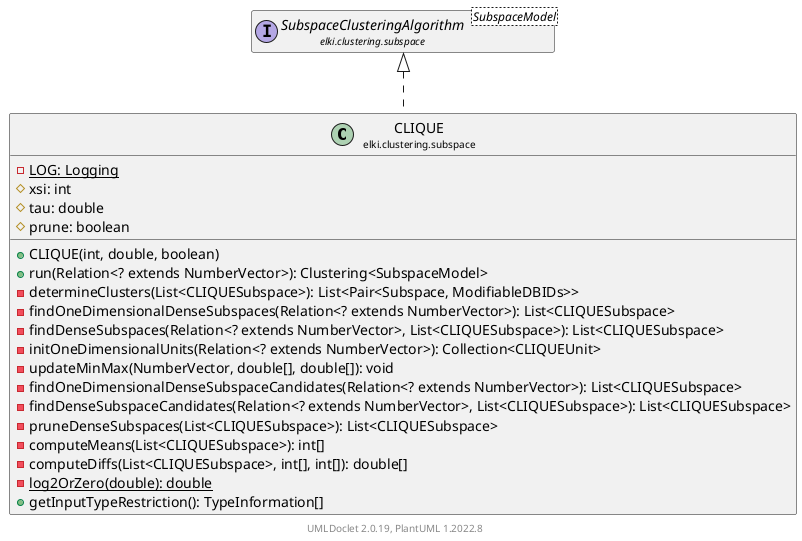 @startuml
    remove .*\.(Instance|Par|Parameterizer|Factory)$
    set namespaceSeparator none
    hide empty fields
    hide empty methods

    class "<size:14>CLIQUE\n<size:10>elki.clustering.subspace" as elki.clustering.subspace.CLIQUE [[CLIQUE.html]] {
        {static} -LOG: Logging
        #xsi: int
        #tau: double
        #prune: boolean
        +CLIQUE(int, double, boolean)
        +run(Relation<? extends NumberVector>): Clustering<SubspaceModel>
        -determineClusters(List<CLIQUESubspace>): List<Pair<Subspace, ModifiableDBIDs>>
        -findOneDimensionalDenseSubspaces(Relation<? extends NumberVector>): List<CLIQUESubspace>
        -findDenseSubspaces(Relation<? extends NumberVector>, List<CLIQUESubspace>): List<CLIQUESubspace>
        -initOneDimensionalUnits(Relation<? extends NumberVector>): Collection<CLIQUEUnit>
        -updateMinMax(NumberVector, double[], double[]): void
        -findOneDimensionalDenseSubspaceCandidates(Relation<? extends NumberVector>): List<CLIQUESubspace>
        -findDenseSubspaceCandidates(Relation<? extends NumberVector>, List<CLIQUESubspace>): List<CLIQUESubspace>
        -pruneDenseSubspaces(List<CLIQUESubspace>): List<CLIQUESubspace>
        -computeMeans(List<CLIQUESubspace>): int[]
        -computeDiffs(List<CLIQUESubspace>, int[], int[]): double[]
        {static} -log2OrZero(double): double
        +getInputTypeRestriction(): TypeInformation[]
    }

    interface "<size:14>SubspaceClusteringAlgorithm\n<size:10>elki.clustering.subspace" as elki.clustering.subspace.SubspaceClusteringAlgorithm<SubspaceModel> [[SubspaceClusteringAlgorithm.html]]
    class "<size:14>CLIQUE.Par\n<size:10>elki.clustering.subspace" as elki.clustering.subspace.CLIQUE.Par [[CLIQUE.Par.html]]

    elki.clustering.subspace.SubspaceClusteringAlgorithm <|.. elki.clustering.subspace.CLIQUE
    elki.clustering.subspace.CLIQUE +-- elki.clustering.subspace.CLIQUE.Par

    center footer UMLDoclet 2.0.19, PlantUML 1.2022.8
@enduml
